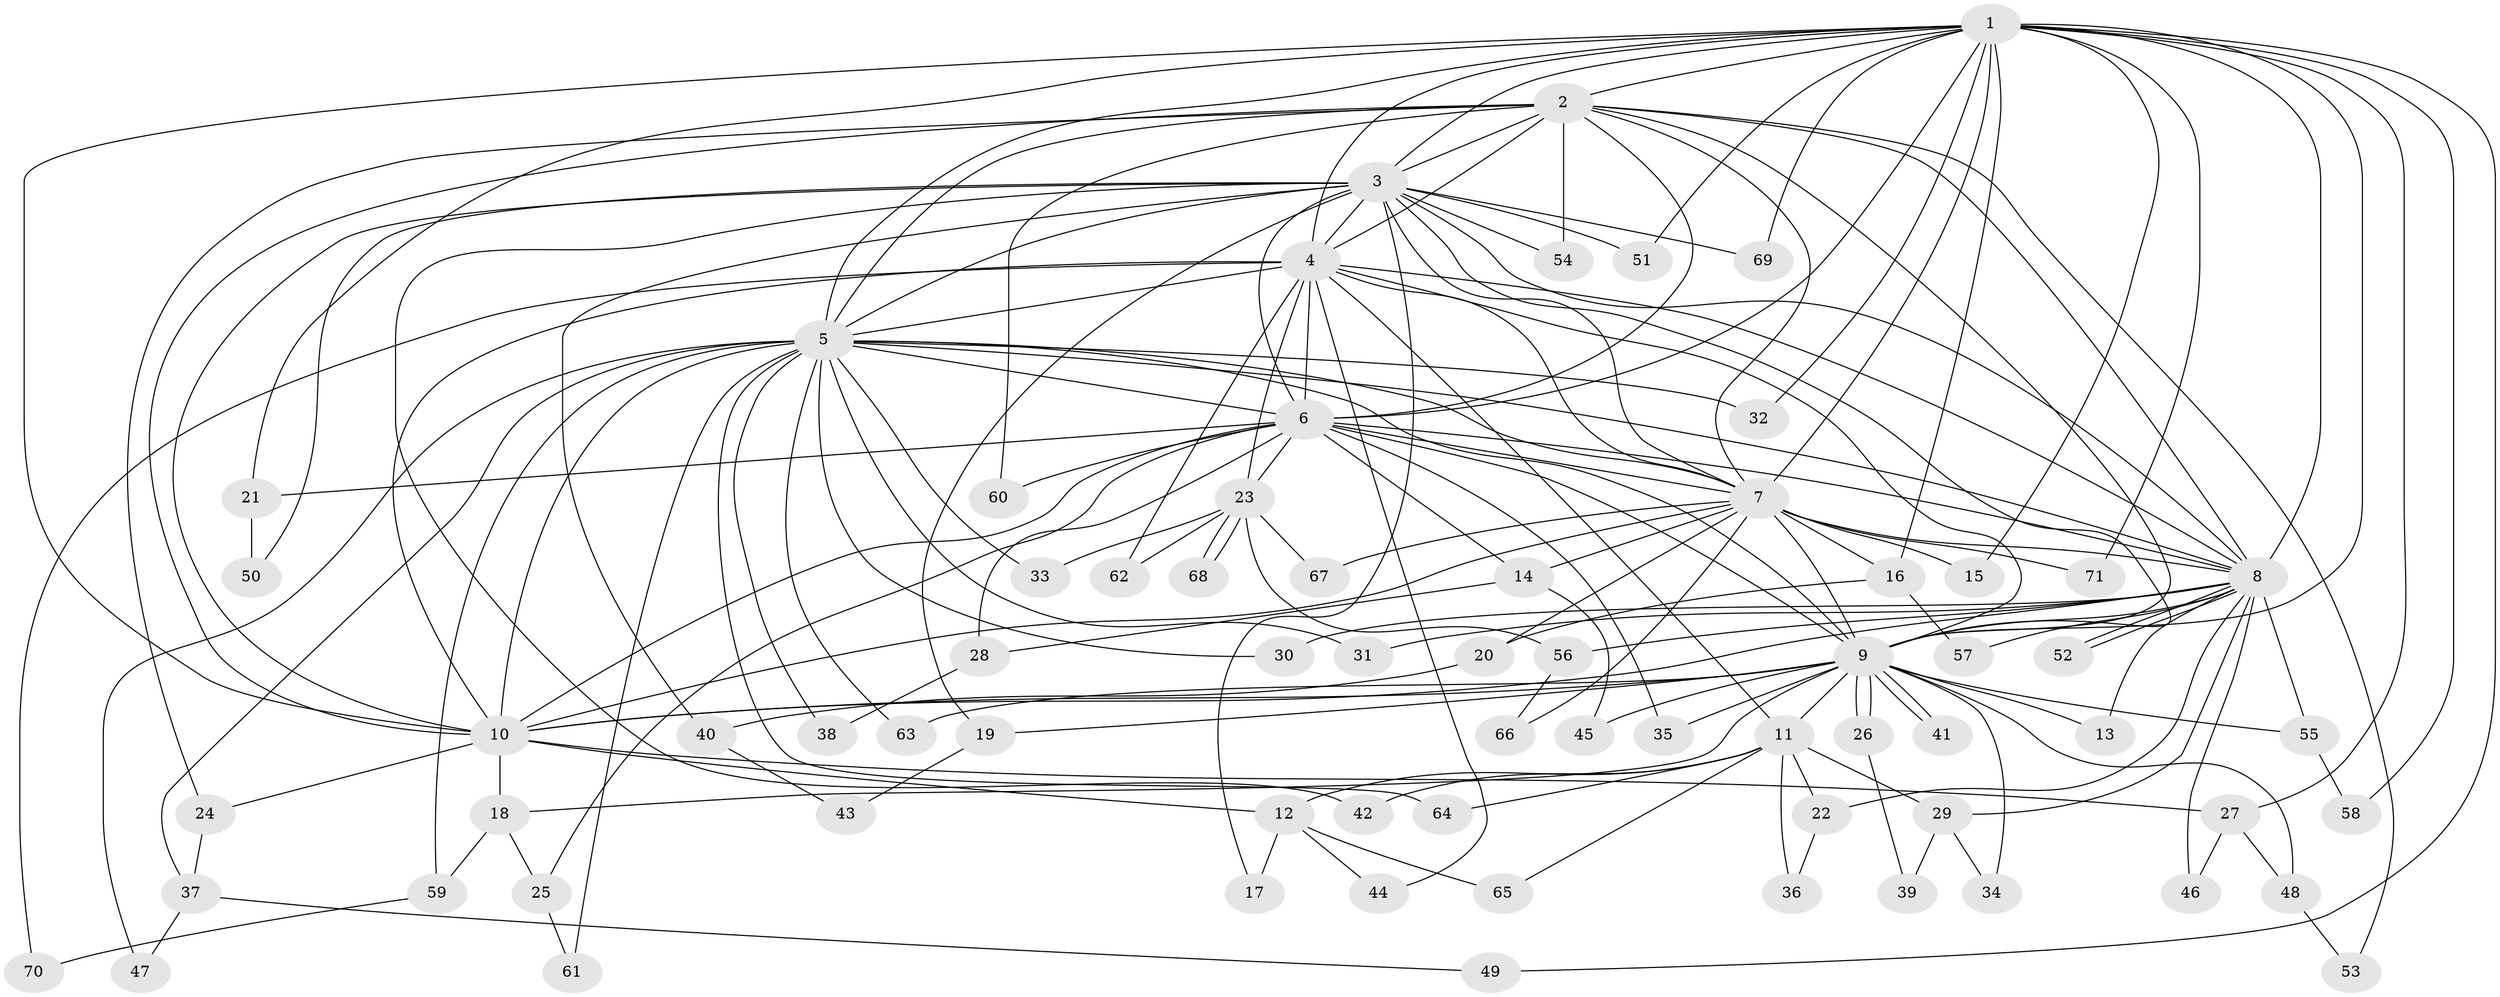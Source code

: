 // Generated by graph-tools (version 1.1) at 2025/49/03/09/25 03:49:29]
// undirected, 71 vertices, 167 edges
graph export_dot {
graph [start="1"]
  node [color=gray90,style=filled];
  1;
  2;
  3;
  4;
  5;
  6;
  7;
  8;
  9;
  10;
  11;
  12;
  13;
  14;
  15;
  16;
  17;
  18;
  19;
  20;
  21;
  22;
  23;
  24;
  25;
  26;
  27;
  28;
  29;
  30;
  31;
  32;
  33;
  34;
  35;
  36;
  37;
  38;
  39;
  40;
  41;
  42;
  43;
  44;
  45;
  46;
  47;
  48;
  49;
  50;
  51;
  52;
  53;
  54;
  55;
  56;
  57;
  58;
  59;
  60;
  61;
  62;
  63;
  64;
  65;
  66;
  67;
  68;
  69;
  70;
  71;
  1 -- 2;
  1 -- 3;
  1 -- 4;
  1 -- 5;
  1 -- 6;
  1 -- 7;
  1 -- 8;
  1 -- 9;
  1 -- 10;
  1 -- 15;
  1 -- 16;
  1 -- 21;
  1 -- 27;
  1 -- 32;
  1 -- 49;
  1 -- 51;
  1 -- 58;
  1 -- 69;
  1 -- 71;
  2 -- 3;
  2 -- 4;
  2 -- 5;
  2 -- 6;
  2 -- 7;
  2 -- 8;
  2 -- 9;
  2 -- 10;
  2 -- 24;
  2 -- 53;
  2 -- 54;
  2 -- 60;
  3 -- 4;
  3 -- 5;
  3 -- 6;
  3 -- 7;
  3 -- 8;
  3 -- 9;
  3 -- 10;
  3 -- 17;
  3 -- 19;
  3 -- 40;
  3 -- 42;
  3 -- 50;
  3 -- 51;
  3 -- 54;
  3 -- 69;
  4 -- 5;
  4 -- 6;
  4 -- 7;
  4 -- 8;
  4 -- 9;
  4 -- 10;
  4 -- 11;
  4 -- 23;
  4 -- 44;
  4 -- 62;
  4 -- 70;
  5 -- 6;
  5 -- 7;
  5 -- 8;
  5 -- 9;
  5 -- 10;
  5 -- 30;
  5 -- 31;
  5 -- 32;
  5 -- 33;
  5 -- 37;
  5 -- 38;
  5 -- 47;
  5 -- 59;
  5 -- 61;
  5 -- 63;
  5 -- 64;
  6 -- 7;
  6 -- 8;
  6 -- 9;
  6 -- 10;
  6 -- 14;
  6 -- 21;
  6 -- 23;
  6 -- 25;
  6 -- 28;
  6 -- 35;
  6 -- 60;
  7 -- 8;
  7 -- 9;
  7 -- 10;
  7 -- 14;
  7 -- 15;
  7 -- 16;
  7 -- 20;
  7 -- 66;
  7 -- 67;
  7 -- 71;
  8 -- 9;
  8 -- 10;
  8 -- 13;
  8 -- 22;
  8 -- 29;
  8 -- 30;
  8 -- 31;
  8 -- 46;
  8 -- 52;
  8 -- 52;
  8 -- 55;
  8 -- 56;
  8 -- 57;
  9 -- 10;
  9 -- 11;
  9 -- 13;
  9 -- 18;
  9 -- 19;
  9 -- 26;
  9 -- 26;
  9 -- 34;
  9 -- 35;
  9 -- 41;
  9 -- 41;
  9 -- 45;
  9 -- 48;
  9 -- 55;
  9 -- 63;
  10 -- 12;
  10 -- 18;
  10 -- 24;
  10 -- 27;
  11 -- 12;
  11 -- 22;
  11 -- 29;
  11 -- 36;
  11 -- 42;
  11 -- 64;
  11 -- 65;
  12 -- 17;
  12 -- 44;
  12 -- 65;
  14 -- 28;
  14 -- 45;
  16 -- 20;
  16 -- 57;
  18 -- 25;
  18 -- 59;
  19 -- 43;
  20 -- 40;
  21 -- 50;
  22 -- 36;
  23 -- 33;
  23 -- 56;
  23 -- 62;
  23 -- 67;
  23 -- 68;
  23 -- 68;
  24 -- 37;
  25 -- 61;
  26 -- 39;
  27 -- 46;
  27 -- 48;
  28 -- 38;
  29 -- 34;
  29 -- 39;
  37 -- 47;
  37 -- 49;
  40 -- 43;
  48 -- 53;
  55 -- 58;
  56 -- 66;
  59 -- 70;
}
